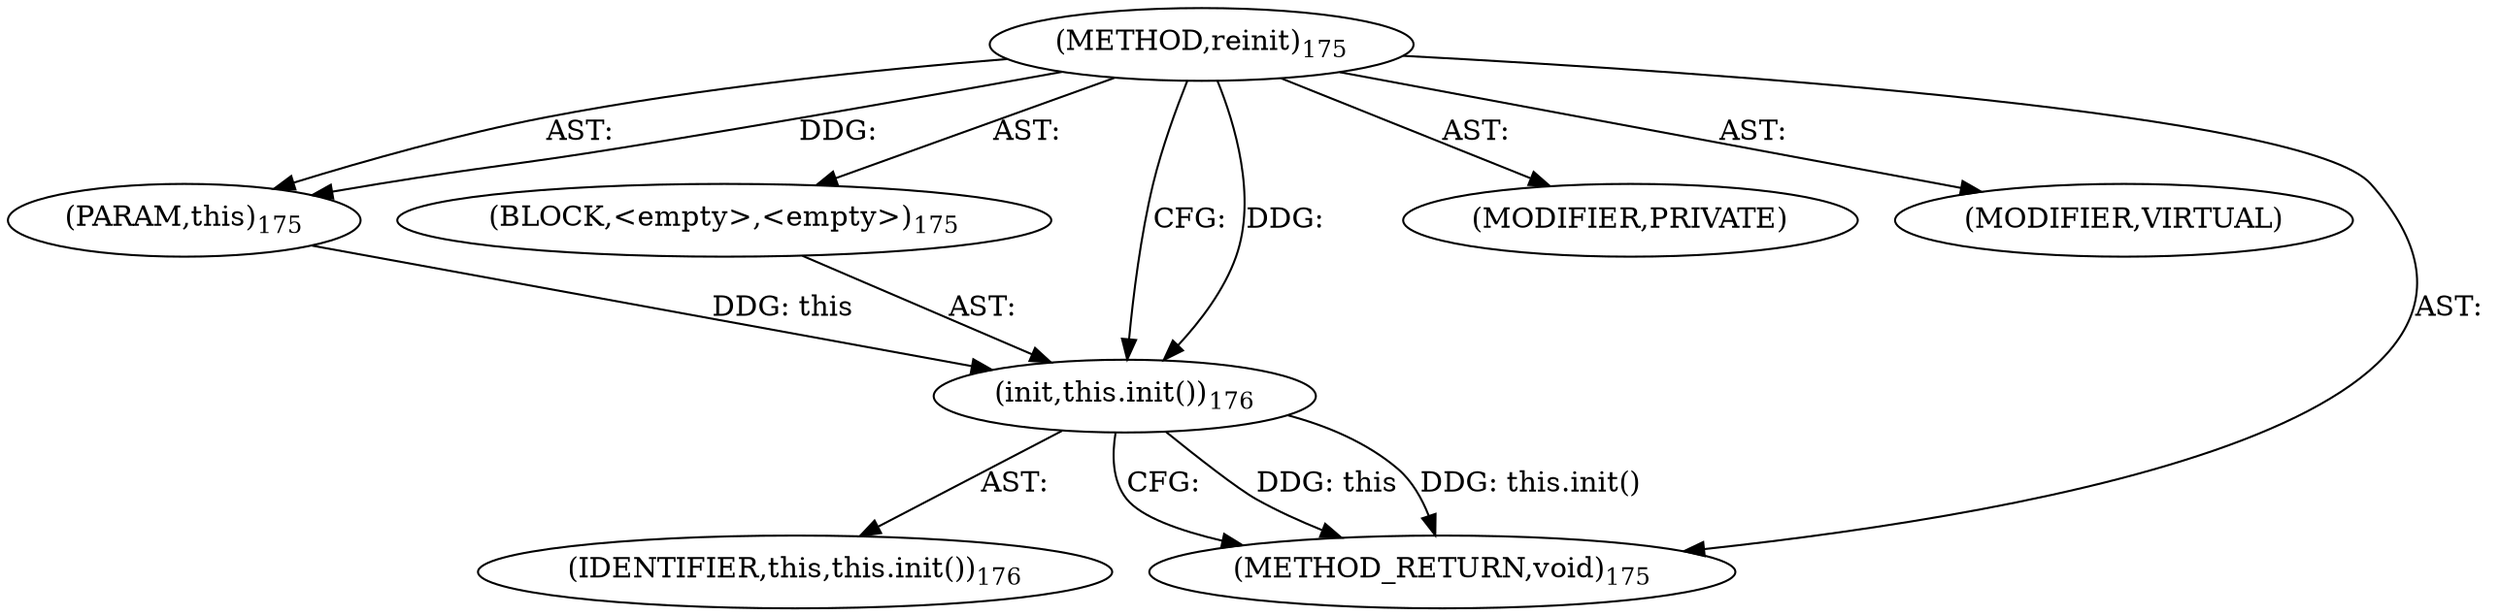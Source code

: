 digraph "reinit" {  
"111669149699" [label = <(METHOD,reinit)<SUB>175</SUB>> ]
"115964116993" [label = <(PARAM,this)<SUB>175</SUB>> ]
"25769803779" [label = <(BLOCK,&lt;empty&gt;,&lt;empty&gt;)<SUB>175</SUB>> ]
"30064771088" [label = <(init,this.init())<SUB>176</SUB>> ]
"68719476737" [label = <(IDENTIFIER,this,this.init())<SUB>176</SUB>> ]
"133143986193" [label = <(MODIFIER,PRIVATE)> ]
"133143986194" [label = <(MODIFIER,VIRTUAL)> ]
"128849018883" [label = <(METHOD_RETURN,void)<SUB>175</SUB>> ]
  "111669149699" -> "115964116993"  [ label = "AST: "] 
  "111669149699" -> "25769803779"  [ label = "AST: "] 
  "111669149699" -> "133143986193"  [ label = "AST: "] 
  "111669149699" -> "133143986194"  [ label = "AST: "] 
  "111669149699" -> "128849018883"  [ label = "AST: "] 
  "25769803779" -> "30064771088"  [ label = "AST: "] 
  "30064771088" -> "68719476737"  [ label = "AST: "] 
  "30064771088" -> "128849018883"  [ label = "CFG: "] 
  "111669149699" -> "30064771088"  [ label = "CFG: "] 
  "30064771088" -> "128849018883"  [ label = "DDG: this"] 
  "30064771088" -> "128849018883"  [ label = "DDG: this.init()"] 
  "111669149699" -> "115964116993"  [ label = "DDG: "] 
  "115964116993" -> "30064771088"  [ label = "DDG: this"] 
  "111669149699" -> "30064771088"  [ label = "DDG: "] 
}
